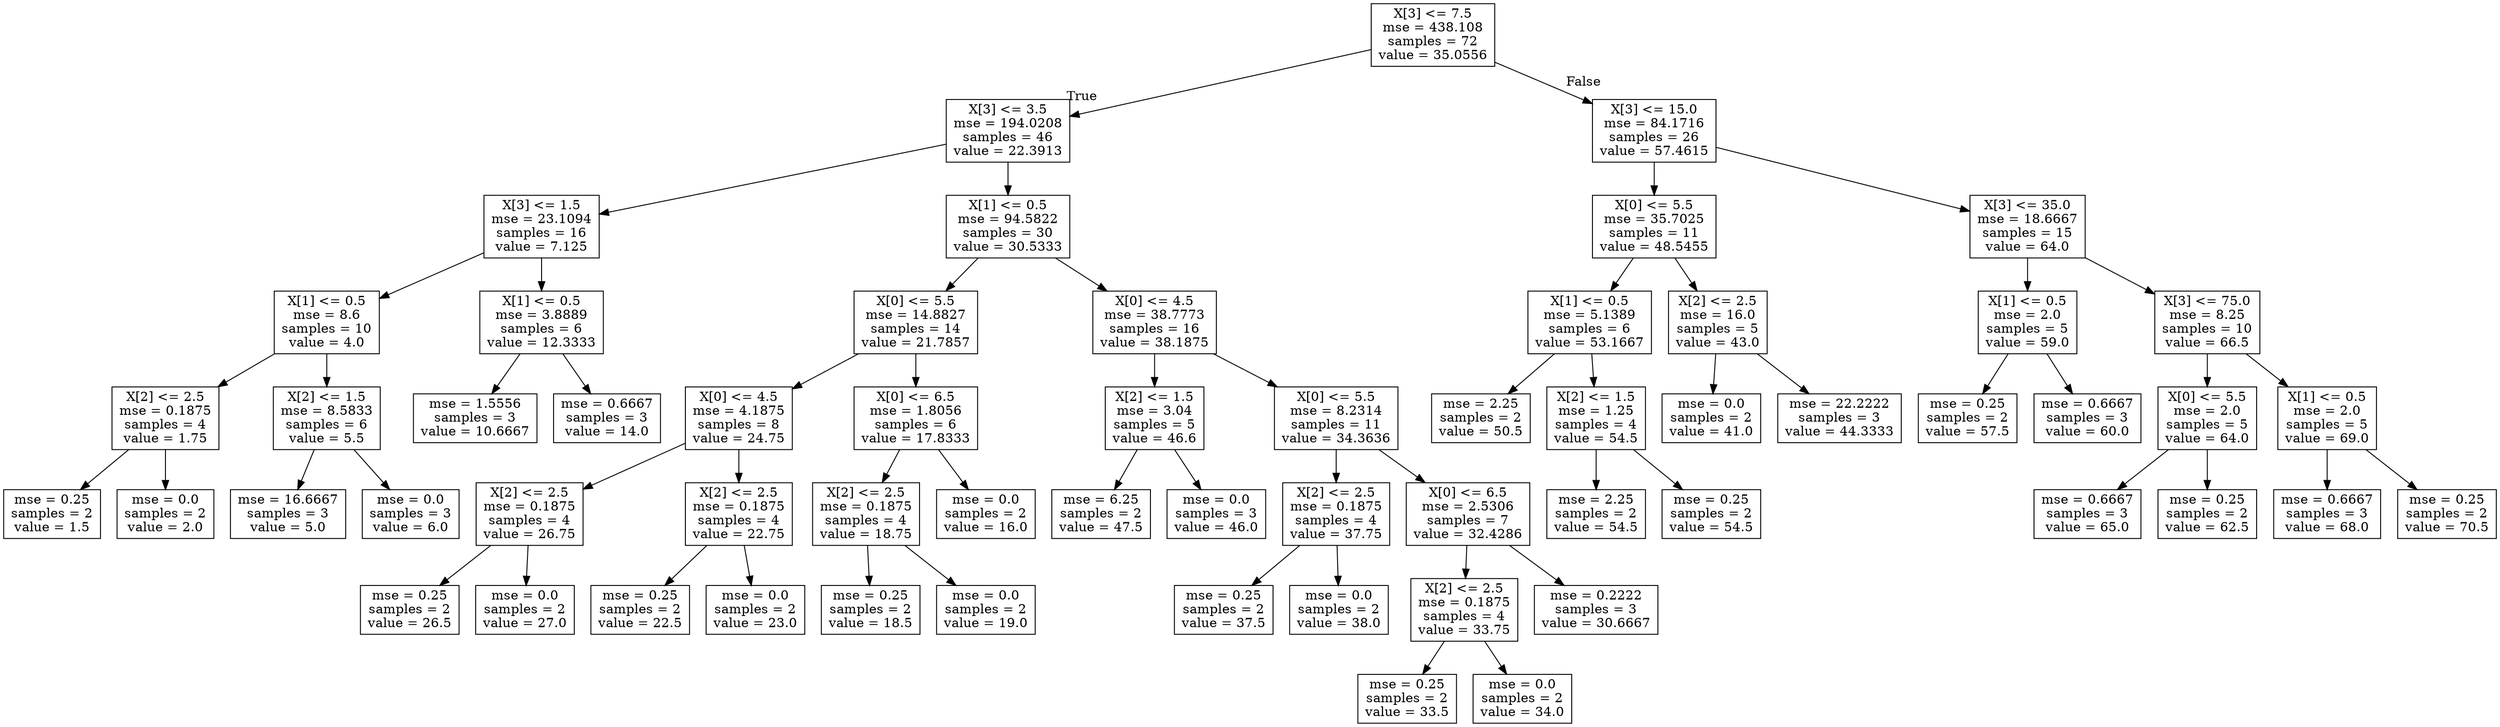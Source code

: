 digraph Tree {
node [shape=box] ;
0 [label="X[3] <= 7.5\nmse = 438.108\nsamples = 72\nvalue = 35.0556"] ;
1 [label="X[3] <= 3.5\nmse = 194.0208\nsamples = 46\nvalue = 22.3913"] ;
0 -> 1 [labeldistance=2.5, labelangle=45, headlabel="True"] ;
2 [label="X[3] <= 1.5\nmse = 23.1094\nsamples = 16\nvalue = 7.125"] ;
1 -> 2 ;
3 [label="X[1] <= 0.5\nmse = 8.6\nsamples = 10\nvalue = 4.0"] ;
2 -> 3 ;
4 [label="X[2] <= 2.5\nmse = 0.1875\nsamples = 4\nvalue = 1.75"] ;
3 -> 4 ;
5 [label="mse = 0.25\nsamples = 2\nvalue = 1.5"] ;
4 -> 5 ;
6 [label="mse = 0.0\nsamples = 2\nvalue = 2.0"] ;
4 -> 6 ;
7 [label="X[2] <= 1.5\nmse = 8.5833\nsamples = 6\nvalue = 5.5"] ;
3 -> 7 ;
8 [label="mse = 16.6667\nsamples = 3\nvalue = 5.0"] ;
7 -> 8 ;
9 [label="mse = 0.0\nsamples = 3\nvalue = 6.0"] ;
7 -> 9 ;
10 [label="X[1] <= 0.5\nmse = 3.8889\nsamples = 6\nvalue = 12.3333"] ;
2 -> 10 ;
11 [label="mse = 1.5556\nsamples = 3\nvalue = 10.6667"] ;
10 -> 11 ;
12 [label="mse = 0.6667\nsamples = 3\nvalue = 14.0"] ;
10 -> 12 ;
13 [label="X[1] <= 0.5\nmse = 94.5822\nsamples = 30\nvalue = 30.5333"] ;
1 -> 13 ;
14 [label="X[0] <= 5.5\nmse = 14.8827\nsamples = 14\nvalue = 21.7857"] ;
13 -> 14 ;
15 [label="X[0] <= 4.5\nmse = 4.1875\nsamples = 8\nvalue = 24.75"] ;
14 -> 15 ;
16 [label="X[2] <= 2.5\nmse = 0.1875\nsamples = 4\nvalue = 26.75"] ;
15 -> 16 ;
17 [label="mse = 0.25\nsamples = 2\nvalue = 26.5"] ;
16 -> 17 ;
18 [label="mse = 0.0\nsamples = 2\nvalue = 27.0"] ;
16 -> 18 ;
19 [label="X[2] <= 2.5\nmse = 0.1875\nsamples = 4\nvalue = 22.75"] ;
15 -> 19 ;
20 [label="mse = 0.25\nsamples = 2\nvalue = 22.5"] ;
19 -> 20 ;
21 [label="mse = 0.0\nsamples = 2\nvalue = 23.0"] ;
19 -> 21 ;
22 [label="X[0] <= 6.5\nmse = 1.8056\nsamples = 6\nvalue = 17.8333"] ;
14 -> 22 ;
23 [label="X[2] <= 2.5\nmse = 0.1875\nsamples = 4\nvalue = 18.75"] ;
22 -> 23 ;
24 [label="mse = 0.25\nsamples = 2\nvalue = 18.5"] ;
23 -> 24 ;
25 [label="mse = 0.0\nsamples = 2\nvalue = 19.0"] ;
23 -> 25 ;
26 [label="mse = 0.0\nsamples = 2\nvalue = 16.0"] ;
22 -> 26 ;
27 [label="X[0] <= 4.5\nmse = 38.7773\nsamples = 16\nvalue = 38.1875"] ;
13 -> 27 ;
28 [label="X[2] <= 1.5\nmse = 3.04\nsamples = 5\nvalue = 46.6"] ;
27 -> 28 ;
29 [label="mse = 6.25\nsamples = 2\nvalue = 47.5"] ;
28 -> 29 ;
30 [label="mse = 0.0\nsamples = 3\nvalue = 46.0"] ;
28 -> 30 ;
31 [label="X[0] <= 5.5\nmse = 8.2314\nsamples = 11\nvalue = 34.3636"] ;
27 -> 31 ;
32 [label="X[2] <= 2.5\nmse = 0.1875\nsamples = 4\nvalue = 37.75"] ;
31 -> 32 ;
33 [label="mse = 0.25\nsamples = 2\nvalue = 37.5"] ;
32 -> 33 ;
34 [label="mse = 0.0\nsamples = 2\nvalue = 38.0"] ;
32 -> 34 ;
35 [label="X[0] <= 6.5\nmse = 2.5306\nsamples = 7\nvalue = 32.4286"] ;
31 -> 35 ;
36 [label="X[2] <= 2.5\nmse = 0.1875\nsamples = 4\nvalue = 33.75"] ;
35 -> 36 ;
37 [label="mse = 0.25\nsamples = 2\nvalue = 33.5"] ;
36 -> 37 ;
38 [label="mse = 0.0\nsamples = 2\nvalue = 34.0"] ;
36 -> 38 ;
39 [label="mse = 0.2222\nsamples = 3\nvalue = 30.6667"] ;
35 -> 39 ;
40 [label="X[3] <= 15.0\nmse = 84.1716\nsamples = 26\nvalue = 57.4615"] ;
0 -> 40 [labeldistance=2.5, labelangle=-45, headlabel="False"] ;
41 [label="X[0] <= 5.5\nmse = 35.7025\nsamples = 11\nvalue = 48.5455"] ;
40 -> 41 ;
42 [label="X[1] <= 0.5\nmse = 5.1389\nsamples = 6\nvalue = 53.1667"] ;
41 -> 42 ;
43 [label="mse = 2.25\nsamples = 2\nvalue = 50.5"] ;
42 -> 43 ;
44 [label="X[2] <= 1.5\nmse = 1.25\nsamples = 4\nvalue = 54.5"] ;
42 -> 44 ;
45 [label="mse = 2.25\nsamples = 2\nvalue = 54.5"] ;
44 -> 45 ;
46 [label="mse = 0.25\nsamples = 2\nvalue = 54.5"] ;
44 -> 46 ;
47 [label="X[2] <= 2.5\nmse = 16.0\nsamples = 5\nvalue = 43.0"] ;
41 -> 47 ;
48 [label="mse = 0.0\nsamples = 2\nvalue = 41.0"] ;
47 -> 48 ;
49 [label="mse = 22.2222\nsamples = 3\nvalue = 44.3333"] ;
47 -> 49 ;
50 [label="X[3] <= 35.0\nmse = 18.6667\nsamples = 15\nvalue = 64.0"] ;
40 -> 50 ;
51 [label="X[1] <= 0.5\nmse = 2.0\nsamples = 5\nvalue = 59.0"] ;
50 -> 51 ;
52 [label="mse = 0.25\nsamples = 2\nvalue = 57.5"] ;
51 -> 52 ;
53 [label="mse = 0.6667\nsamples = 3\nvalue = 60.0"] ;
51 -> 53 ;
54 [label="X[3] <= 75.0\nmse = 8.25\nsamples = 10\nvalue = 66.5"] ;
50 -> 54 ;
55 [label="X[0] <= 5.5\nmse = 2.0\nsamples = 5\nvalue = 64.0"] ;
54 -> 55 ;
56 [label="mse = 0.6667\nsamples = 3\nvalue = 65.0"] ;
55 -> 56 ;
57 [label="mse = 0.25\nsamples = 2\nvalue = 62.5"] ;
55 -> 57 ;
58 [label="X[1] <= 0.5\nmse = 2.0\nsamples = 5\nvalue = 69.0"] ;
54 -> 58 ;
59 [label="mse = 0.6667\nsamples = 3\nvalue = 68.0"] ;
58 -> 59 ;
60 [label="mse = 0.25\nsamples = 2\nvalue = 70.5"] ;
58 -> 60 ;
}